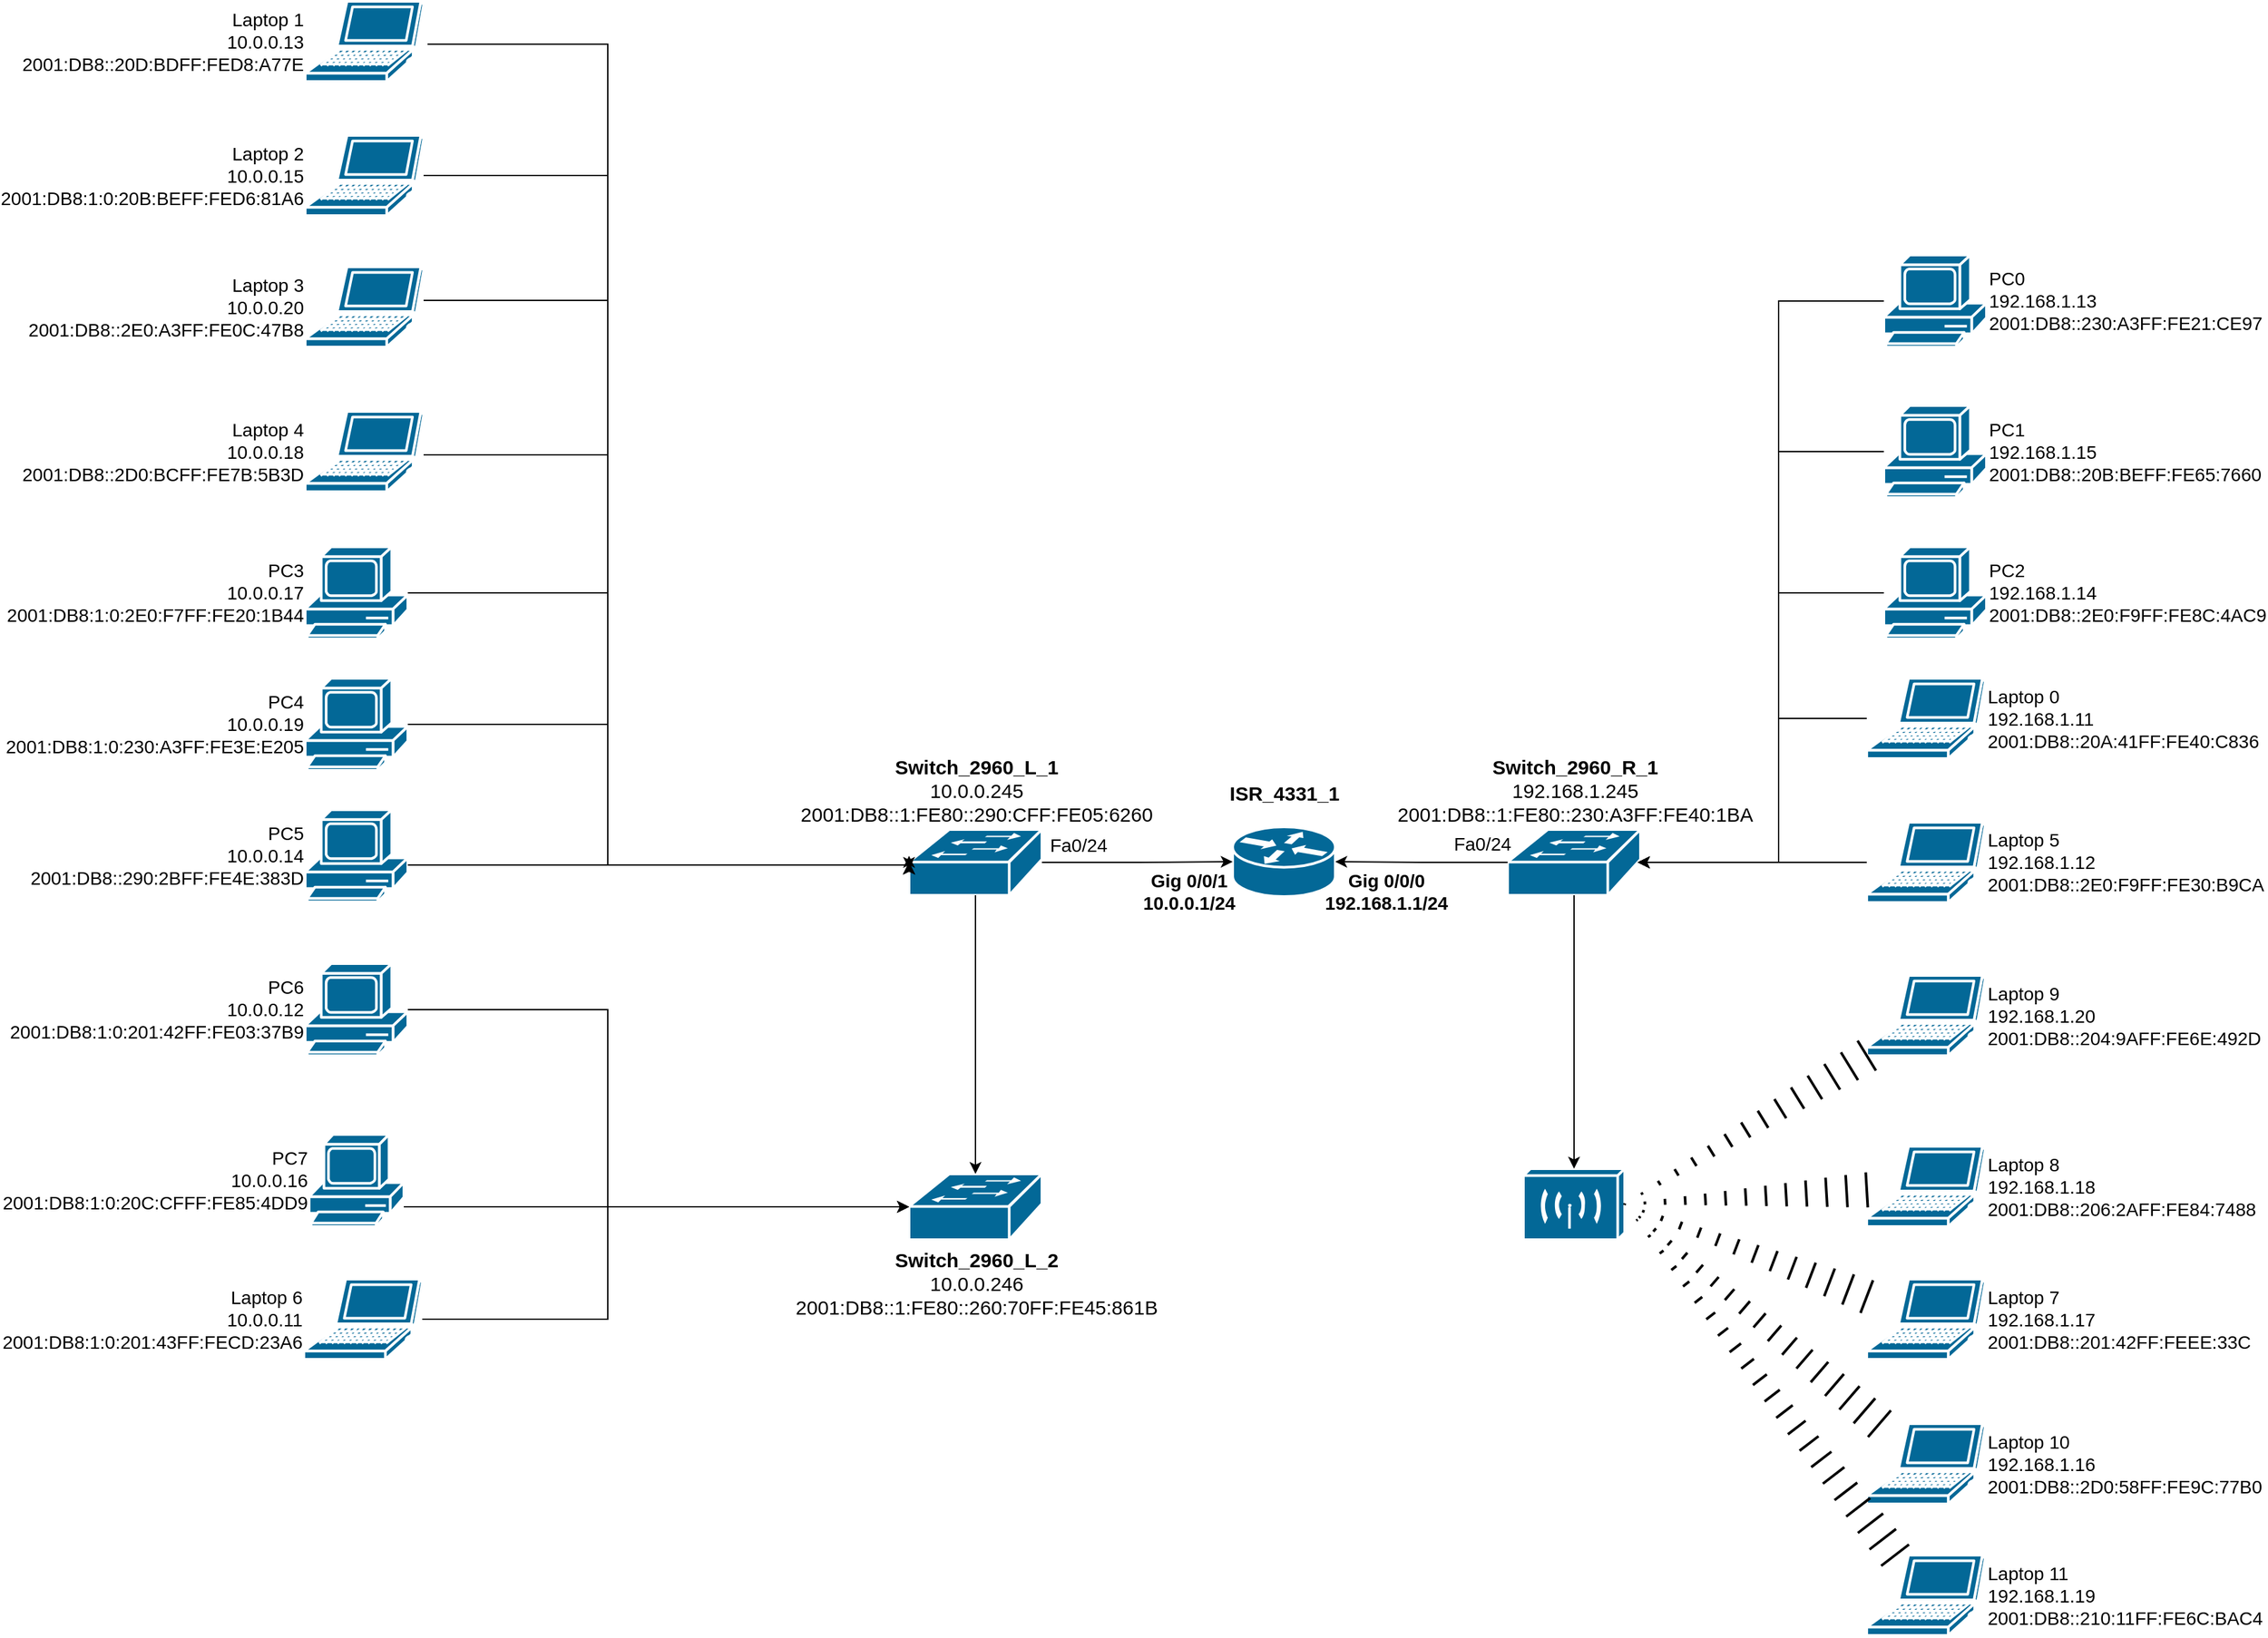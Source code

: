 <mxfile version="26.0.1">
  <diagram name="Pagina-1" id="Egg3Sr3a4JfllCXwYRmJ">
    <mxGraphModel dx="2182" dy="1976" grid="1" gridSize="10" guides="1" tooltips="1" connect="1" arrows="1" fold="1" page="1" pageScale="1" pageWidth="827" pageHeight="1169" math="0" shadow="0">
      <root>
        <mxCell id="0" />
        <mxCell id="1" parent="0" />
        <mxCell id="5_992U5cpK-N7UOIysrV-1" value="&lt;font style=&quot;font-size: 15px;&quot;&gt;&lt;span&gt;ISR_4331_1&lt;/span&gt;&lt;/font&gt;" style="shape=mxgraph.cisco.routers.router;sketch=0;html=1;pointerEvents=1;dashed=0;fillColor=#036897;strokeColor=#ffffff;strokeWidth=2;verticalLabelPosition=top;verticalAlign=middle;align=center;outlineConnect=0;labelPosition=center;fontStyle=1" parent="1" vertex="1">
          <mxGeometry x="145" y="196" width="78" height="53" as="geometry" />
        </mxCell>
        <mxCell id="5_992U5cpK-N7UOIysrV-6" style="edgeStyle=orthogonalEdgeStyle;rounded=0;orthogonalLoop=1;jettySize=auto;html=1;" parent="1" source="5_992U5cpK-N7UOIysrV-2" target="5_992U5cpK-N7UOIysrV-1" edge="1">
          <mxGeometry relative="1" as="geometry" />
        </mxCell>
        <mxCell id="5_992U5cpK-N7UOIysrV-2" value="&lt;font style=&quot;font-size: 15px;&quot;&gt;Switch_2960_L_1&lt;/font&gt;&lt;div&gt;&lt;font style=&quot;font-size: 15px; font-weight: normal;&quot;&gt;10.0.0.245&lt;/font&gt;&lt;/div&gt;&lt;div&gt;&lt;font style=&quot;&quot;&gt;&lt;span style=&quot;font-size: 15px; font-weight: 400;&quot;&gt;2001:DB8::1:FE80::290:CFF:FE05:6260&lt;/span&gt;&lt;/font&gt;&lt;/div&gt;" style="shape=mxgraph.cisco.switches.workgroup_switch;sketch=0;html=1;pointerEvents=1;dashed=0;fillColor=#036897;strokeColor=#ffffff;strokeWidth=2;verticalLabelPosition=top;verticalAlign=bottom;align=center;outlineConnect=0;labelPosition=center;fontStyle=1" parent="1" vertex="1">
          <mxGeometry x="-101" y="198" width="101" height="50" as="geometry" />
        </mxCell>
        <mxCell id="5_992U5cpK-N7UOIysrV-3" value="Switch_2960_R_1&lt;div&gt;&lt;span style=&quot;font-weight: normal;&quot;&gt;192.168.1.245&lt;/span&gt;&lt;/div&gt;&lt;div&gt;&lt;span style=&quot;font-size: 15px; font-weight: 400;&quot;&gt;2001:DB8::1:FE80::230:A3FF:FE40:1BA&lt;/span&gt;&lt;/div&gt;" style="shape=mxgraph.cisco.switches.workgroup_switch;sketch=0;html=1;pointerEvents=1;dashed=0;fillColor=#036897;strokeColor=#ffffff;strokeWidth=2;verticalLabelPosition=top;verticalAlign=bottom;align=center;outlineConnect=0;fontSize=15;fontStyle=1;labelPosition=center;" parent="1" vertex="1">
          <mxGeometry x="354" y="198" width="101" height="50" as="geometry" />
        </mxCell>
        <mxCell id="5_992U5cpK-N7UOIysrV-5" value="&lt;font style=&quot;font-size: 14px;&quot;&gt;PC7&lt;/font&gt;&lt;div&gt;&lt;font style=&quot;font-size: 14px;&quot;&gt;10.0.0.16&lt;/font&gt;&lt;/div&gt;&lt;div&gt;&lt;font style=&quot;font-size: 14px;&quot;&gt;2001:DB8:1:0:20C:CFFF:FE85:4DD9&lt;/font&gt;&lt;/div&gt;" style="shape=mxgraph.cisco.computers_and_peripherals.pc;sketch=0;html=1;pointerEvents=1;dashed=0;fillColor=#036897;strokeColor=#ffffff;strokeWidth=2;verticalLabelPosition=middle;verticalAlign=middle;align=right;outlineConnect=0;labelPosition=left;" parent="1" vertex="1">
          <mxGeometry x="-557" y="430" width="72" height="70" as="geometry" />
        </mxCell>
        <mxCell id="5_992U5cpK-N7UOIysrV-7" style="edgeStyle=orthogonalEdgeStyle;rounded=0;orthogonalLoop=1;jettySize=auto;html=1;entryX=1;entryY=0.5;entryDx=0;entryDy=0;entryPerimeter=0;" parent="1" source="5_992U5cpK-N7UOIysrV-3" target="5_992U5cpK-N7UOIysrV-1" edge="1">
          <mxGeometry relative="1" as="geometry" />
        </mxCell>
        <mxCell id="9x-HB1ZpZMzdCT9uutG5-1" value="&lt;font style=&quot;font-size: 14px;&quot;&gt;PC3&lt;/font&gt;&lt;div&gt;&lt;font style=&quot;font-size: 14px;&quot;&gt;10.0.0.17&lt;/font&gt;&lt;/div&gt;&lt;div&gt;&lt;font style=&quot;font-size: 14px;&quot;&gt;2001:DB8:1:0:2E0:F7FF:FE20:1B44&lt;/font&gt;&lt;/div&gt;" style="shape=mxgraph.cisco.computers_and_peripherals.pc;sketch=0;html=1;pointerEvents=1;dashed=0;fillColor=#036897;strokeColor=#ffffff;strokeWidth=2;verticalLabelPosition=middle;verticalAlign=middle;align=right;outlineConnect=0;labelPosition=left;" vertex="1" parent="1">
          <mxGeometry x="-560" y="-17" width="78" height="70" as="geometry" />
        </mxCell>
        <mxCell id="9x-HB1ZpZMzdCT9uutG5-2" value="&lt;font style=&quot;font-size: 15px;&quot;&gt;&lt;b&gt;Switch_2960_L_2&lt;/b&gt;&lt;/font&gt;&lt;div&gt;&lt;font style=&quot;font-size: 15px;&quot;&gt;10.0.0.246&lt;b&gt;&lt;/b&gt;&lt;/font&gt;&lt;/div&gt;&lt;div&gt;&lt;font style=&quot;&quot;&gt;&lt;span style=&quot;font-size: 15px;&quot;&gt;2001:DB8::1:FE80::260:70FF:FE45:861B&lt;/span&gt;&lt;/font&gt;&lt;/div&gt;" style="shape=mxgraph.cisco.switches.workgroup_switch;sketch=0;html=1;pointerEvents=1;dashed=0;fillColor=#036897;strokeColor=#ffffff;strokeWidth=2;verticalLabelPosition=bottom;verticalAlign=top;align=center;outlineConnect=0;" vertex="1" parent="1">
          <mxGeometry x="-101" y="460" width="101" height="50" as="geometry" />
        </mxCell>
        <mxCell id="9x-HB1ZpZMzdCT9uutG5-9" value="&lt;font style=&quot;font-size: 14px;&quot;&gt;Laptop 4&lt;/font&gt;&lt;div&gt;&lt;font style=&quot;font-size: 14px;&quot;&gt;10.0.0.18&lt;/font&gt;&lt;/div&gt;&lt;div&gt;&lt;font style=&quot;font-size: 14px;&quot;&gt;2001:DB8::2D0:BCFF:FE7B:5B3D&lt;/font&gt;&lt;/div&gt;" style="shape=mxgraph.cisco.computers_and_peripherals.laptop;html=1;pointerEvents=1;dashed=0;fillColor=#036897;strokeColor=#ffffff;strokeWidth=2;verticalLabelPosition=middle;verticalAlign=middle;align=right;outlineConnect=0;labelPosition=left;" vertex="1" parent="1">
          <mxGeometry x="-560" y="-120" width="90" height="61" as="geometry" />
        </mxCell>
        <mxCell id="9x-HB1ZpZMzdCT9uutG5-10" value="&lt;font style=&quot;font-size: 14px;&quot;&gt;Laptop 3&lt;/font&gt;&lt;div&gt;&lt;font style=&quot;font-size: 14px;&quot;&gt;10.0.0.20&lt;/font&gt;&lt;/div&gt;&lt;div&gt;&lt;font style=&quot;font-size: 14px;&quot;&gt;2001:DB8::2E0:A3FF:FE0C:47B8&lt;/font&gt;&lt;/div&gt;" style="shape=mxgraph.cisco.computers_and_peripherals.laptop;html=1;pointerEvents=1;dashed=0;fillColor=#036897;strokeColor=#ffffff;strokeWidth=2;verticalLabelPosition=middle;verticalAlign=middle;align=right;outlineConnect=0;labelPosition=left;" vertex="1" parent="1">
          <mxGeometry x="-560" y="-230" width="90" height="61" as="geometry" />
        </mxCell>
        <mxCell id="9x-HB1ZpZMzdCT9uutG5-11" value="&lt;font style=&quot;font-size: 14px;&quot;&gt;Laptop 2&lt;/font&gt;&lt;div&gt;&lt;font style=&quot;font-size: 14px;&quot;&gt;10.0.0.15&lt;/font&gt;&lt;/div&gt;&lt;div&gt;&lt;font style=&quot;font-size: 14px;&quot;&gt;2001:DB8:1:0:20B:BEFF:FED6:81A6&lt;/font&gt;&lt;/div&gt;" style="shape=mxgraph.cisco.computers_and_peripherals.laptop;html=1;pointerEvents=1;dashed=0;fillColor=#036897;strokeColor=#ffffff;strokeWidth=2;verticalLabelPosition=middle;verticalAlign=middle;align=right;outlineConnect=0;labelPosition=left;" vertex="1" parent="1">
          <mxGeometry x="-560" y="-330" width="90" height="61" as="geometry" />
        </mxCell>
        <mxCell id="9x-HB1ZpZMzdCT9uutG5-14" value="&lt;font style=&quot;font-size: 14px;&quot;&gt;PC4&lt;/font&gt;&lt;div&gt;&lt;font style=&quot;font-size: 14px;&quot;&gt;10.0.0.19&lt;/font&gt;&lt;/div&gt;&lt;div&gt;&lt;font style=&quot;font-size: 14px;&quot;&gt;2001:DB8:1:0:230:A3FF:FE3E:E205&lt;/font&gt;&lt;/div&gt;" style="shape=mxgraph.cisco.computers_and_peripherals.pc;sketch=0;html=1;pointerEvents=1;dashed=0;fillColor=#036897;strokeColor=#ffffff;strokeWidth=2;verticalLabelPosition=middle;verticalAlign=middle;align=right;outlineConnect=0;labelPosition=left;" vertex="1" parent="1">
          <mxGeometry x="-560" y="83" width="78" height="70" as="geometry" />
        </mxCell>
        <mxCell id="9x-HB1ZpZMzdCT9uutG5-15" value="&lt;font style=&quot;font-size: 14px;&quot;&gt;PC5&lt;/font&gt;&lt;div&gt;&lt;font style=&quot;font-size: 14px;&quot;&gt;10.0.0.14&lt;/font&gt;&lt;/div&gt;&lt;div&gt;&lt;font style=&quot;font-size: 14px;&quot;&gt;2001:DB8::290:2BFF:FE4E:383D&lt;/font&gt;&lt;/div&gt;" style="shape=mxgraph.cisco.computers_and_peripherals.pc;sketch=0;html=1;pointerEvents=1;dashed=0;fillColor=#036897;strokeColor=#ffffff;strokeWidth=2;verticalLabelPosition=middle;verticalAlign=middle;align=right;outlineConnect=0;labelPosition=left;" vertex="1" parent="1">
          <mxGeometry x="-560" y="183" width="78" height="70" as="geometry" />
        </mxCell>
        <mxCell id="9x-HB1ZpZMzdCT9uutG5-16" value="&lt;font style=&quot;font-size: 14px;&quot;&gt;PC6&lt;/font&gt;&lt;div&gt;&lt;font style=&quot;font-size: 14px;&quot;&gt;10.0.0.12&lt;/font&gt;&lt;/div&gt;&lt;div&gt;&lt;font style=&quot;font-size: 14px;&quot;&gt;2001:DB8:1:0:201:42FF:FE03:37B9&lt;/font&gt;&lt;/div&gt;" style="shape=mxgraph.cisco.computers_and_peripherals.pc;sketch=0;html=1;pointerEvents=1;dashed=0;fillColor=#036897;strokeColor=#ffffff;strokeWidth=2;verticalLabelPosition=middle;verticalAlign=middle;align=right;outlineConnect=0;labelPosition=left;" vertex="1" parent="1">
          <mxGeometry x="-560" y="300" width="78" height="70" as="geometry" />
        </mxCell>
        <mxCell id="9x-HB1ZpZMzdCT9uutG5-19" value="&lt;font style=&quot;font-size: 14px;&quot;&gt;Laptop 6&lt;/font&gt;&lt;div&gt;&lt;font style=&quot;font-size: 14px;&quot;&gt;10.0.0.11&lt;/font&gt;&lt;/div&gt;&lt;div&gt;&lt;font style=&quot;font-size: 14px;&quot;&gt;2001:DB8:1:0:201:43FF:FECD:23A6&lt;/font&gt;&lt;/div&gt;" style="shape=mxgraph.cisco.computers_and_peripherals.laptop;html=1;pointerEvents=1;dashed=0;fillColor=#036897;strokeColor=#ffffff;strokeWidth=2;verticalLabelPosition=middle;verticalAlign=middle;align=right;outlineConnect=0;labelPosition=left;" vertex="1" parent="1">
          <mxGeometry x="-561" y="540" width="90" height="61" as="geometry" />
        </mxCell>
        <mxCell id="9x-HB1ZpZMzdCT9uutG5-23" style="edgeStyle=orthogonalEdgeStyle;rounded=0;orthogonalLoop=1;jettySize=auto;html=1;entryX=0;entryY=0.5;entryDx=0;entryDy=0;entryPerimeter=0;" edge="1" parent="1" target="5_992U5cpK-N7UOIysrV-2">
          <mxGeometry relative="1" as="geometry">
            <mxPoint x="-467" y="-399.429" as="sourcePoint" />
            <Array as="points">
              <mxPoint x="-330" y="-399" />
              <mxPoint x="-330" y="225" />
            </Array>
          </mxGeometry>
        </mxCell>
        <mxCell id="9x-HB1ZpZMzdCT9uutG5-24" style="edgeStyle=orthogonalEdgeStyle;rounded=0;orthogonalLoop=1;jettySize=auto;html=1;entryX=0;entryY=0.5;entryDx=0;entryDy=0;entryPerimeter=0;" edge="1" parent="1" source="9x-HB1ZpZMzdCT9uutG5-11" target="5_992U5cpK-N7UOIysrV-2">
          <mxGeometry relative="1" as="geometry">
            <Array as="points">
              <mxPoint x="-330" y="-299" />
              <mxPoint x="-330" y="225" />
            </Array>
          </mxGeometry>
        </mxCell>
        <mxCell id="9x-HB1ZpZMzdCT9uutG5-26" style="edgeStyle=orthogonalEdgeStyle;rounded=0;orthogonalLoop=1;jettySize=auto;html=1;entryX=0;entryY=0.5;entryDx=0;entryDy=0;entryPerimeter=0;" edge="1" parent="1" source="9x-HB1ZpZMzdCT9uutG5-9" target="5_992U5cpK-N7UOIysrV-2">
          <mxGeometry relative="1" as="geometry">
            <Array as="points">
              <mxPoint x="-330" y="-87" />
              <mxPoint x="-330" y="225" />
            </Array>
          </mxGeometry>
        </mxCell>
        <mxCell id="9x-HB1ZpZMzdCT9uutG5-27" style="edgeStyle=orthogonalEdgeStyle;rounded=0;orthogonalLoop=1;jettySize=auto;html=1;entryX=0;entryY=0.5;entryDx=0;entryDy=0;entryPerimeter=0;" edge="1" parent="1" source="9x-HB1ZpZMzdCT9uutG5-1" target="5_992U5cpK-N7UOIysrV-2">
          <mxGeometry relative="1" as="geometry">
            <Array as="points">
              <mxPoint x="-330" y="18" />
              <mxPoint x="-330" y="225" />
            </Array>
          </mxGeometry>
        </mxCell>
        <mxCell id="9x-HB1ZpZMzdCT9uutG5-28" style="edgeStyle=orthogonalEdgeStyle;rounded=0;orthogonalLoop=1;jettySize=auto;html=1;entryX=0;entryY=0.5;entryDx=0;entryDy=0;entryPerimeter=0;" edge="1" parent="1" source="9x-HB1ZpZMzdCT9uutG5-14" target="5_992U5cpK-N7UOIysrV-2">
          <mxGeometry relative="1" as="geometry">
            <Array as="points">
              <mxPoint x="-330" y="118" />
              <mxPoint x="-330" y="225" />
            </Array>
          </mxGeometry>
        </mxCell>
        <mxCell id="9x-HB1ZpZMzdCT9uutG5-30" style="edgeStyle=orthogonalEdgeStyle;rounded=0;orthogonalLoop=1;jettySize=auto;html=1;entryX=0.5;entryY=0;entryDx=0;entryDy=0;entryPerimeter=0;" edge="1" parent="1" source="5_992U5cpK-N7UOIysrV-2" target="9x-HB1ZpZMzdCT9uutG5-2">
          <mxGeometry relative="1" as="geometry" />
        </mxCell>
        <mxCell id="9x-HB1ZpZMzdCT9uutG5-32" style="edgeStyle=orthogonalEdgeStyle;rounded=0;orthogonalLoop=1;jettySize=auto;html=1;entryX=0;entryY=0.5;entryDx=0;entryDy=0;entryPerimeter=0;" edge="1" parent="1" source="5_992U5cpK-N7UOIysrV-5" target="9x-HB1ZpZMzdCT9uutG5-2">
          <mxGeometry relative="1" as="geometry">
            <Array as="points">
              <mxPoint x="-250" y="485" />
              <mxPoint x="-250" y="485" />
            </Array>
          </mxGeometry>
        </mxCell>
        <mxCell id="9x-HB1ZpZMzdCT9uutG5-33" style="edgeStyle=orthogonalEdgeStyle;rounded=0;orthogonalLoop=1;jettySize=auto;html=1;entryX=0;entryY=0.5;entryDx=0;entryDy=0;entryPerimeter=0;" edge="1" parent="1" source="9x-HB1ZpZMzdCT9uutG5-19" target="9x-HB1ZpZMzdCT9uutG5-2">
          <mxGeometry relative="1" as="geometry">
            <Array as="points">
              <mxPoint x="-330" y="571" />
              <mxPoint x="-330" y="485" />
            </Array>
          </mxGeometry>
        </mxCell>
        <mxCell id="9x-HB1ZpZMzdCT9uutG5-34" style="edgeStyle=orthogonalEdgeStyle;rounded=0;orthogonalLoop=1;jettySize=auto;html=1;entryX=0;entryY=0.5;entryDx=0;entryDy=0;entryPerimeter=0;" edge="1" parent="1" source="9x-HB1ZpZMzdCT9uutG5-16" target="9x-HB1ZpZMzdCT9uutG5-2">
          <mxGeometry relative="1" as="geometry">
            <Array as="points">
              <mxPoint x="-330" y="335" />
              <mxPoint x="-330" y="485" />
            </Array>
          </mxGeometry>
        </mxCell>
        <mxCell id="9x-HB1ZpZMzdCT9uutG5-36" style="edgeStyle=orthogonalEdgeStyle;rounded=0;orthogonalLoop=1;jettySize=auto;html=1;entryX=0;entryY=0.5;entryDx=0;entryDy=0;entryPerimeter=0;" edge="1" parent="1">
          <mxGeometry relative="1" as="geometry">
            <mxPoint x="-482.0" y="225" as="sourcePoint" />
            <mxPoint x="-101" y="228" as="targetPoint" />
            <Array as="points">
              <mxPoint x="-101" y="225" />
            </Array>
          </mxGeometry>
        </mxCell>
        <mxCell id="9x-HB1ZpZMzdCT9uutG5-37" value="" style="shape=mxgraph.cisco.wireless.wireless_transport;html=1;pointerEvents=1;dashed=0;fillColor=#036897;strokeColor=#ffffff;strokeWidth=2;verticalLabelPosition=bottom;verticalAlign=top;align=center;outlineConnect=0;" vertex="1" parent="1">
          <mxGeometry x="366" y="456" width="77" height="54" as="geometry" />
        </mxCell>
        <mxCell id="9x-HB1ZpZMzdCT9uutG5-38" value="&lt;font style=&quot;font-size: 14px;&quot;&gt;PC0&lt;/font&gt;&lt;div&gt;&lt;font style=&quot;font-size: 14px;&quot;&gt;192.168.1.13&lt;/font&gt;&lt;/div&gt;&lt;div&gt;&lt;font style=&quot;font-size: 14px;&quot;&gt;2001:DB8::230:A3FF:FE21:CE97&lt;/font&gt;&lt;/div&gt;" style="shape=mxgraph.cisco.computers_and_peripherals.pc;sketch=0;html=1;pointerEvents=1;dashed=0;fillColor=#036897;strokeColor=#ffffff;strokeWidth=2;verticalLabelPosition=middle;verticalAlign=middle;align=left;outlineConnect=0;labelPosition=right;" vertex="1" parent="1">
          <mxGeometry x="640" y="-239" width="78" height="70" as="geometry" />
        </mxCell>
        <mxCell id="9x-HB1ZpZMzdCT9uutG5-39" value="PC1&lt;div&gt;192.168.1.15&lt;/div&gt;&lt;div&gt;2001:DB8::20B:BEFF:FE65:7660&lt;/div&gt;" style="shape=mxgraph.cisco.computers_and_peripherals.pc;sketch=0;html=1;pointerEvents=1;dashed=0;fillColor=#036897;strokeColor=#ffffff;strokeWidth=2;verticalLabelPosition=middle;verticalAlign=middle;align=left;outlineConnect=0;labelPosition=right;fontSize=14;" vertex="1" parent="1">
          <mxGeometry x="640" y="-124.5" width="78" height="70" as="geometry" />
        </mxCell>
        <mxCell id="9x-HB1ZpZMzdCT9uutG5-40" value="&lt;font style=&quot;font-size: 14px;&quot;&gt;PC2&lt;/font&gt;&lt;div&gt;&lt;font style=&quot;font-size: 14px;&quot;&gt;192.168.1.14&lt;/font&gt;&lt;/div&gt;&lt;div&gt;&lt;font style=&quot;font-size: 14px;&quot;&gt;2001:DB8::2E0:F9FF:FE8C:4AC9&lt;/font&gt;&lt;/div&gt;" style="shape=mxgraph.cisco.computers_and_peripherals.pc;sketch=0;html=1;pointerEvents=1;dashed=0;fillColor=#036897;strokeColor=#ffffff;strokeWidth=2;verticalLabelPosition=middle;verticalAlign=middle;align=left;outlineConnect=0;labelPosition=right;" vertex="1" parent="1">
          <mxGeometry x="640" y="-17" width="78" height="70" as="geometry" />
        </mxCell>
        <mxCell id="9x-HB1ZpZMzdCT9uutG5-56" style="edgeStyle=orthogonalEdgeStyle;rounded=0;orthogonalLoop=1;jettySize=auto;html=1;entryX=0.98;entryY=0.5;entryDx=0;entryDy=0;entryPerimeter=0;" edge="1" parent="1" source="9x-HB1ZpZMzdCT9uutG5-41" target="5_992U5cpK-N7UOIysrV-3">
          <mxGeometry relative="1" as="geometry">
            <mxPoint x="570" y="220" as="targetPoint" />
            <Array as="points">
              <mxPoint x="560" y="114" />
              <mxPoint x="560" y="223" />
            </Array>
          </mxGeometry>
        </mxCell>
        <mxCell id="9x-HB1ZpZMzdCT9uutG5-41" value="Laptop 0&lt;div&gt;192.168.1.11&lt;/div&gt;&lt;div&gt;2001:DB8::20A:41FF:FE40:C836&lt;/div&gt;" style="shape=mxgraph.cisco.computers_and_peripherals.laptop;html=1;pointerEvents=1;dashed=0;fillColor=#036897;strokeColor=#ffffff;strokeWidth=2;verticalLabelPosition=middle;verticalAlign=middle;align=left;outlineConnect=0;fontSize=14;labelPosition=right;" vertex="1" parent="1">
          <mxGeometry x="627" y="83" width="90" height="61" as="geometry" />
        </mxCell>
        <mxCell id="9x-HB1ZpZMzdCT9uutG5-42" value="&lt;font&gt;Laptop 1&lt;/font&gt;&lt;div&gt;&lt;font&gt;10.0.0.13&lt;/font&gt;&lt;/div&gt;&lt;div&gt;&lt;font&gt;2001:DB8::20D:BDFF:FED8:A77E&lt;/font&gt;&lt;/div&gt;" style="shape=mxgraph.cisco.computers_and_peripherals.laptop;html=1;pointerEvents=1;dashed=0;fillColor=#036897;strokeColor=#ffffff;strokeWidth=2;verticalLabelPosition=middle;verticalAlign=middle;align=right;outlineConnect=0;labelPosition=left;fontSize=14;" vertex="1" parent="1">
          <mxGeometry x="-560" y="-432" width="90" height="61" as="geometry" />
        </mxCell>
        <mxCell id="9x-HB1ZpZMzdCT9uutG5-43" value="Laptop 5&lt;div&gt;192.168.1.12&lt;/div&gt;&lt;div&gt;2001:DB8::2E0:F9FF:FE30:B9CA&lt;/div&gt;" style="shape=mxgraph.cisco.computers_and_peripherals.laptop;html=1;pointerEvents=1;dashed=0;fillColor=#036897;strokeColor=#ffffff;strokeWidth=2;verticalLabelPosition=middle;verticalAlign=middle;align=left;outlineConnect=0;fontSize=14;labelPosition=right;" vertex="1" parent="1">
          <mxGeometry x="627" y="192.5" width="90" height="61" as="geometry" />
        </mxCell>
        <mxCell id="9x-HB1ZpZMzdCT9uutG5-44" value="Laptop 9&lt;div&gt;192.168.1.20&lt;/div&gt;&lt;div&gt;2001:DB8::204:9AFF:FE6E:492D&lt;/div&gt;" style="shape=mxgraph.cisco.computers_and_peripherals.laptop;html=1;pointerEvents=1;dashed=0;fillColor=#036897;strokeColor=#ffffff;strokeWidth=2;verticalLabelPosition=middle;verticalAlign=middle;align=left;outlineConnect=0;fontSize=14;labelPosition=right;" vertex="1" parent="1">
          <mxGeometry x="627" y="309" width="90" height="61" as="geometry" />
        </mxCell>
        <mxCell id="9x-HB1ZpZMzdCT9uutG5-45" value="Laptop 8&lt;div&gt;192.168.1.18&lt;/div&gt;&lt;div&gt;2001:DB8::206:2AFF:FE84:7488&lt;/div&gt;" style="shape=mxgraph.cisco.computers_and_peripherals.laptop;html=1;pointerEvents=1;dashed=0;fillColor=#036897;strokeColor=#ffffff;strokeWidth=2;verticalLabelPosition=middle;verticalAlign=middle;align=left;outlineConnect=0;fontSize=14;labelPosition=right;" vertex="1" parent="1">
          <mxGeometry x="627" y="439" width="90" height="61" as="geometry" />
        </mxCell>
        <mxCell id="9x-HB1ZpZMzdCT9uutG5-46" value="Laptop 7&lt;div&gt;192.168.1.17&lt;/div&gt;&lt;div&gt;2001:DB8::201:42FF:FEEE:33C&lt;/div&gt;" style="shape=mxgraph.cisco.computers_and_peripherals.laptop;html=1;pointerEvents=1;dashed=0;fillColor=#036897;strokeColor=#ffffff;strokeWidth=2;verticalLabelPosition=middle;verticalAlign=middle;align=left;outlineConnect=0;fontSize=14;labelPosition=right;" vertex="1" parent="1">
          <mxGeometry x="627" y="540" width="90" height="61" as="geometry" />
        </mxCell>
        <mxCell id="9x-HB1ZpZMzdCT9uutG5-47" value="Laptop 10&lt;div&gt;192.168.1.16&lt;/div&gt;&lt;div&gt;2001:DB8::2D0:58FF:FE9C:77B0&lt;/div&gt;" style="shape=mxgraph.cisco.computers_and_peripherals.laptop;html=1;pointerEvents=1;dashed=0;fillColor=#036897;strokeColor=#ffffff;strokeWidth=2;verticalLabelPosition=middle;verticalAlign=middle;align=left;outlineConnect=0;fontSize=14;labelPosition=right;" vertex="1" parent="1">
          <mxGeometry x="627" y="650" width="90" height="61" as="geometry" />
        </mxCell>
        <mxCell id="9x-HB1ZpZMzdCT9uutG5-48" value="Laptop 11&lt;div&gt;192.168.1.19&lt;/div&gt;&lt;div&gt;2001:DB8::210:11FF:FE6C:BAC4&lt;/div&gt;" style="shape=mxgraph.cisco.computers_and_peripherals.laptop;html=1;pointerEvents=1;dashed=0;fillColor=#036897;strokeColor=#ffffff;strokeWidth=2;verticalLabelPosition=middle;verticalAlign=middle;align=left;outlineConnect=0;fontSize=14;labelPosition=right;" vertex="1" parent="1">
          <mxGeometry x="627" y="750" width="90" height="61" as="geometry" />
        </mxCell>
        <mxCell id="9x-HB1ZpZMzdCT9uutG5-49" style="edgeStyle=orthogonalEdgeStyle;rounded=0;orthogonalLoop=1;jettySize=auto;html=1;entryX=0;entryY=0.5;entryDx=0;entryDy=0;entryPerimeter=0;" edge="1" parent="1">
          <mxGeometry relative="1" as="geometry">
            <mxPoint x="-470" y="-204.494" as="sourcePoint" />
            <mxPoint x="-101" y="218" as="targetPoint" />
            <Array as="points">
              <mxPoint x="-330" y="-204" />
              <mxPoint x="-330" y="225" />
              <mxPoint x="-101" y="225" />
            </Array>
          </mxGeometry>
        </mxCell>
        <mxCell id="9x-HB1ZpZMzdCT9uutG5-51" style="edgeStyle=orthogonalEdgeStyle;rounded=0;orthogonalLoop=1;jettySize=auto;html=1;entryX=0.98;entryY=0.5;entryDx=0;entryDy=0;entryPerimeter=0;" edge="1" parent="1" source="9x-HB1ZpZMzdCT9uutG5-43" target="5_992U5cpK-N7UOIysrV-3">
          <mxGeometry relative="1" as="geometry" />
        </mxCell>
        <mxCell id="9x-HB1ZpZMzdCT9uutG5-60" style="edgeStyle=orthogonalEdgeStyle;rounded=0;orthogonalLoop=1;jettySize=auto;html=1;entryX=0.98;entryY=0.5;entryDx=0;entryDy=0;entryPerimeter=0;" edge="1" parent="1" source="9x-HB1ZpZMzdCT9uutG5-40" target="5_992U5cpK-N7UOIysrV-3">
          <mxGeometry relative="1" as="geometry">
            <Array as="points">
              <mxPoint x="560" y="18" />
              <mxPoint x="560" y="223" />
            </Array>
          </mxGeometry>
        </mxCell>
        <mxCell id="9x-HB1ZpZMzdCT9uutG5-61" style="edgeStyle=orthogonalEdgeStyle;rounded=0;orthogonalLoop=1;jettySize=auto;html=1;entryX=0.98;entryY=0.5;entryDx=0;entryDy=0;entryPerimeter=0;" edge="1" parent="1" source="9x-HB1ZpZMzdCT9uutG5-39" target="5_992U5cpK-N7UOIysrV-3">
          <mxGeometry relative="1" as="geometry">
            <Array as="points">
              <mxPoint x="560" y="-89" />
              <mxPoint x="560" y="223" />
            </Array>
          </mxGeometry>
        </mxCell>
        <mxCell id="9x-HB1ZpZMzdCT9uutG5-62" style="edgeStyle=orthogonalEdgeStyle;rounded=0;orthogonalLoop=1;jettySize=auto;html=1;entryX=0.98;entryY=0.5;entryDx=0;entryDy=0;entryPerimeter=0;" edge="1" parent="1" source="9x-HB1ZpZMzdCT9uutG5-38" target="5_992U5cpK-N7UOIysrV-3">
          <mxGeometry relative="1" as="geometry">
            <Array as="points">
              <mxPoint x="560" y="-204" />
              <mxPoint x="560" y="223" />
            </Array>
          </mxGeometry>
        </mxCell>
        <mxCell id="9x-HB1ZpZMzdCT9uutG5-63" value="" style="shape=mxgraph.arrows2.wedgeArrowDashed2;html=1;bendable=0;startWidth=13.333;stepSize=15;rounded=0;exitX=0;exitY=1;exitDx=0;exitDy=0;exitPerimeter=0;entryX=1;entryY=0.5;entryDx=0;entryDy=0;entryPerimeter=0;strokeWidth=2;" edge="1" parent="1" source="9x-HB1ZpZMzdCT9uutG5-44" target="9x-HB1ZpZMzdCT9uutG5-37">
          <mxGeometry width="100" height="100" relative="1" as="geometry">
            <mxPoint x="500" y="410" as="sourcePoint" />
            <mxPoint x="455" y="470" as="targetPoint" />
          </mxGeometry>
        </mxCell>
        <mxCell id="9x-HB1ZpZMzdCT9uutG5-64" value="" style="shape=mxgraph.arrows2.wedgeArrowDashed2;html=1;bendable=0;startWidth=13.333;stepSize=15;rounded=0;entryX=1;entryY=0.5;entryDx=0;entryDy=0;entryPerimeter=0;strokeWidth=2;" edge="1" parent="1" source="9x-HB1ZpZMzdCT9uutG5-45" target="9x-HB1ZpZMzdCT9uutG5-37">
          <mxGeometry width="100" height="100" relative="1" as="geometry">
            <mxPoint x="664" y="456" as="sourcePoint" />
            <mxPoint x="480" y="569" as="targetPoint" />
          </mxGeometry>
        </mxCell>
        <mxCell id="9x-HB1ZpZMzdCT9uutG5-65" value="" style="shape=mxgraph.arrows2.wedgeArrowDashed2;html=1;bendable=0;startWidth=13.333;stepSize=15;rounded=0;entryX=1;entryY=0.5;entryDx=0;entryDy=0;entryPerimeter=0;strokeWidth=2;" edge="1" parent="1" source="9x-HB1ZpZMzdCT9uutG5-46" target="9x-HB1ZpZMzdCT9uutG5-37">
          <mxGeometry width="100" height="100" relative="1" as="geometry">
            <mxPoint x="614" y="550" as="sourcePoint" />
            <mxPoint x="430" y="561" as="targetPoint" />
          </mxGeometry>
        </mxCell>
        <mxCell id="9x-HB1ZpZMzdCT9uutG5-66" value="" style="shape=mxgraph.arrows2.wedgeArrowDashed2;html=1;bendable=0;startWidth=13.333;stepSize=15;rounded=0;entryX=1;entryY=0.5;entryDx=0;entryDy=0;entryPerimeter=0;strokeWidth=2;" edge="1" parent="1" source="9x-HB1ZpZMzdCT9uutG5-47" target="9x-HB1ZpZMzdCT9uutG5-37">
          <mxGeometry width="100" height="100" relative="1" as="geometry">
            <mxPoint x="637" y="597" as="sourcePoint" />
            <mxPoint x="453" y="527" as="targetPoint" />
          </mxGeometry>
        </mxCell>
        <mxCell id="9x-HB1ZpZMzdCT9uutG5-67" value="" style="shape=mxgraph.arrows2.wedgeArrowDashed2;html=1;bendable=0;startWidth=13.333;stepSize=15;rounded=0;entryX=1;entryY=0.5;entryDx=0;entryDy=0;entryPerimeter=0;strokeWidth=2;" edge="1" parent="1" source="9x-HB1ZpZMzdCT9uutG5-48" target="9x-HB1ZpZMzdCT9uutG5-37">
          <mxGeometry width="100" height="100" relative="1" as="geometry">
            <mxPoint x="647" y="689" as="sourcePoint" />
            <mxPoint x="453" y="522" as="targetPoint" />
          </mxGeometry>
        </mxCell>
        <mxCell id="9x-HB1ZpZMzdCT9uutG5-73" style="edgeStyle=orthogonalEdgeStyle;rounded=0;orthogonalLoop=1;jettySize=auto;html=1;entryX=0.5;entryY=0;entryDx=0;entryDy=0;entryPerimeter=0;" edge="1" parent="1" source="5_992U5cpK-N7UOIysrV-3" target="9x-HB1ZpZMzdCT9uutG5-37">
          <mxGeometry relative="1" as="geometry" />
        </mxCell>
        <mxCell id="9x-HB1ZpZMzdCT9uutG5-79" value="&lt;font style=&quot;font-size: 14px;&quot;&gt;&lt;b&gt;Gig 0/0/1&lt;/b&gt;&lt;/font&gt;&lt;div&gt;&lt;font style=&quot;font-size: 14px;&quot;&gt;&lt;b&gt;10.0.0.1/24&lt;/b&gt;&lt;/font&gt;&lt;/div&gt;" style="text;strokeColor=none;align=center;fillColor=none;html=1;verticalAlign=middle;whiteSpace=wrap;rounded=0;" vertex="1" parent="1">
          <mxGeometry x="67" y="230" width="90" height="30" as="geometry" />
        </mxCell>
        <mxCell id="9x-HB1ZpZMzdCT9uutG5-80" value="&lt;font style=&quot;font-size: 14px;&quot;&gt;&lt;b&gt;Gig 0/0/0&lt;/b&gt;&lt;/font&gt;&lt;div&gt;&lt;font style=&quot;font-size: 14px;&quot;&gt;&lt;b&gt;192.168.1.1/24&lt;/b&gt;&lt;/font&gt;&lt;/div&gt;" style="text;strokeColor=none;align=center;fillColor=none;html=1;verticalAlign=middle;whiteSpace=wrap;rounded=0;" vertex="1" parent="1">
          <mxGeometry x="217" y="230" width="90" height="30" as="geometry" />
        </mxCell>
        <mxCell id="9x-HB1ZpZMzdCT9uutG5-81" value="&lt;span style=&quot;font-size: 14px;&quot;&gt;Fa0/24&lt;/span&gt;" style="text;strokeColor=none;align=center;fillColor=none;html=1;verticalAlign=middle;whiteSpace=wrap;rounded=0;" vertex="1" parent="1">
          <mxGeometry x="-17" y="195" width="90" height="30" as="geometry" />
        </mxCell>
        <mxCell id="9x-HB1ZpZMzdCT9uutG5-82" value="&lt;span style=&quot;font-size: 14px;&quot;&gt;Fa0/24&lt;/span&gt;" style="text;strokeColor=none;align=center;fillColor=none;html=1;verticalAlign=middle;whiteSpace=wrap;rounded=0;" vertex="1" parent="1">
          <mxGeometry x="290" y="193.5" width="90" height="30" as="geometry" />
        </mxCell>
      </root>
    </mxGraphModel>
  </diagram>
</mxfile>
